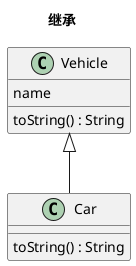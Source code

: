 @startuml
'https://plantuml.com/class-diagram

title 继承

class Vehicle {
  name
  toString() : String
}

class Car {
  toString() : String
}

Vehicle <|-- Car

@enduml